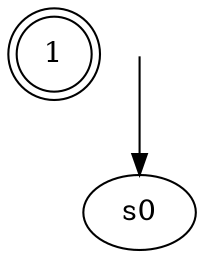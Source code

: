digraph g {

	s1 [shape="doublecircle" label="1"];

__start0 [label="" shape="none" width="0" height="0"];
__start0 -> s0;

}
